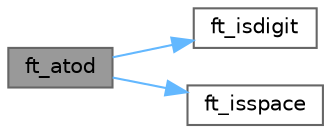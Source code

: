 digraph "ft_atod"
{
 // LATEX_PDF_SIZE
  bgcolor="transparent";
  edge [fontname=Helvetica,fontsize=10,labelfontname=Helvetica,labelfontsize=10];
  node [fontname=Helvetica,fontsize=10,shape=box,height=0.2,width=0.4];
  rankdir="LR";
  Node1 [id="Node000001",label="ft_atod",height=0.2,width=0.4,color="gray40", fillcolor="grey60", style="filled", fontcolor="black",tooltip=" "];
  Node1 -> Node2 [id="edge1_Node000001_Node000002",color="steelblue1",style="solid",tooltip=" "];
  Node2 [id="Node000002",label="ft_isdigit",height=0.2,width=0.4,color="grey40", fillcolor="white", style="filled",URL="$ft__isdigit_8c.html#a4550994276f8b51923bc76d833720142",tooltip=" "];
  Node1 -> Node3 [id="edge2_Node000001_Node000003",color="steelblue1",style="solid",tooltip=" "];
  Node3 [id="Node000003",label="ft_isspace",height=0.2,width=0.4,color="grey40", fillcolor="white", style="filled",URL="$ft__isspace_8c.html#a76cd21d0fd288012f02809cba504f650",tooltip=" "];
}
